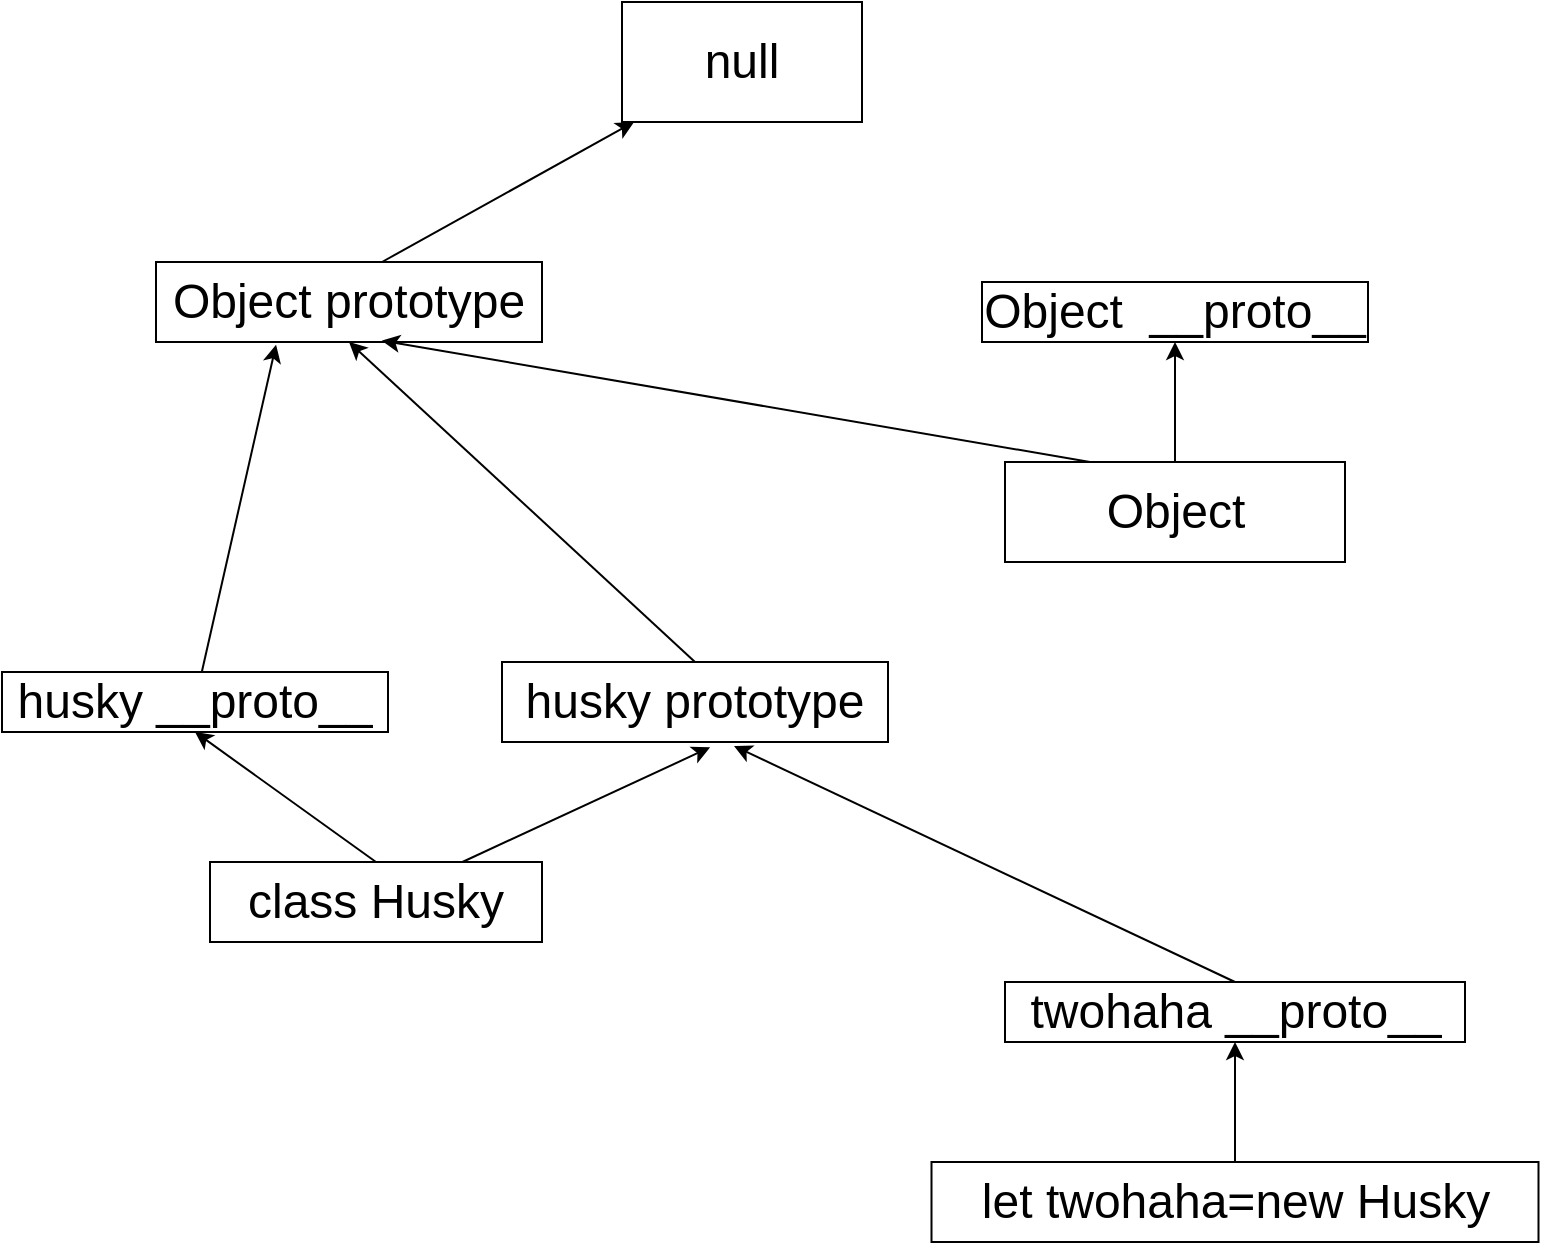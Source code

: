 <mxfile version="13.1.3">
    <diagram id="6hGFLwfOUW9BJ-s0fimq" name="Page-1">
        <mxGraphModel dx="1105" dy="792" grid="1" gridSize="10" guides="1" tooltips="1" connect="1" arrows="1" fold="1" page="1" pageScale="1" pageWidth="827" pageHeight="1169" math="0" shadow="0">
            <root>
                <mxCell id="0"/>
                <mxCell id="1" parent="0"/>
                <mxCell id="2" value="&lt;span style=&quot;font-size: 24px&quot;&gt;class Husky&lt;/span&gt;" style="rounded=0;whiteSpace=wrap;html=1;" vertex="1" parent="1">
                    <mxGeometry x="124" y="490" width="166" height="40" as="geometry"/>
                </mxCell>
                <mxCell id="3" value="&lt;font style=&quot;font-size: 24px&quot;&gt;husky __proto__&lt;/font&gt;" style="rounded=0;whiteSpace=wrap;html=1;" vertex="1" parent="1">
                    <mxGeometry x="20" y="395" width="193" height="30" as="geometry"/>
                </mxCell>
                <mxCell id="4" value="" style="endArrow=classic;html=1;exitX=0.5;exitY=0;exitDx=0;exitDy=0;entryX=0.5;entryY=1;entryDx=0;entryDy=0;" edge="1" parent="1" source="2" target="3">
                    <mxGeometry width="50" height="50" relative="1" as="geometry">
                        <mxPoint x="230" y="470" as="sourcePoint"/>
                        <mxPoint x="280" y="420" as="targetPoint"/>
                    </mxGeometry>
                </mxCell>
                <mxCell id="5" value="&lt;font style=&quot;font-size: 24px&quot;&gt;husky prototype&lt;/font&gt;" style="rounded=0;whiteSpace=wrap;html=1;" vertex="1" parent="1">
                    <mxGeometry x="270" y="390" width="193" height="40" as="geometry"/>
                </mxCell>
                <mxCell id="6" value="" style="endArrow=classic;html=1;entryX=0.539;entryY=1.067;entryDx=0;entryDy=0;entryPerimeter=0;" edge="1" parent="1" source="2" target="5">
                    <mxGeometry width="50" height="50" relative="1" as="geometry">
                        <mxPoint x="240" y="540" as="sourcePoint"/>
                        <mxPoint x="290" y="490" as="targetPoint"/>
                    </mxGeometry>
                </mxCell>
                <mxCell id="8" value="&lt;font style=&quot;font-size: 24px&quot;&gt;let twohaha=new Husky&lt;/font&gt;" style="rounded=0;whiteSpace=wrap;html=1;" vertex="1" parent="1">
                    <mxGeometry x="484.75" y="640" width="303.5" height="40" as="geometry"/>
                </mxCell>
                <mxCell id="9" value="&lt;font style=&quot;font-size: 24px&quot;&gt;twohaha __proto__&lt;/font&gt;" style="rounded=0;whiteSpace=wrap;html=1;" vertex="1" parent="1">
                    <mxGeometry x="521.5" y="550" width="230" height="30" as="geometry"/>
                </mxCell>
                <mxCell id="10" value="" style="endArrow=classic;html=1;entryX=0.5;entryY=1;entryDx=0;entryDy=0;" edge="1" parent="1" source="8" target="9">
                    <mxGeometry width="50" height="50" relative="1" as="geometry">
                        <mxPoint x="390" y="420" as="sourcePoint"/>
                        <mxPoint x="440" y="370" as="targetPoint"/>
                    </mxGeometry>
                </mxCell>
                <mxCell id="12" value="" style="endArrow=classic;html=1;entryX=0.601;entryY=1.05;entryDx=0;entryDy=0;entryPerimeter=0;exitX=0.5;exitY=0;exitDx=0;exitDy=0;" edge="1" parent="1" source="9" target="5">
                    <mxGeometry width="50" height="50" relative="1" as="geometry">
                        <mxPoint x="630" y="600" as="sourcePoint"/>
                        <mxPoint x="520" y="440" as="targetPoint"/>
                    </mxGeometry>
                </mxCell>
                <mxCell id="13" value="&lt;font style=&quot;font-size: 24px&quot;&gt;Object&lt;/font&gt;" style="rounded=0;whiteSpace=wrap;html=1;" vertex="1" parent="1">
                    <mxGeometry x="521.5" y="290" width="170" height="50" as="geometry"/>
                </mxCell>
                <mxCell id="14" value="&lt;font style=&quot;font-size: 24px&quot;&gt;Object&amp;nbsp;&amp;nbsp;__proto__&lt;/font&gt;" style="rounded=0;whiteSpace=wrap;html=1;" vertex="1" parent="1">
                    <mxGeometry x="510" y="200" width="193" height="30" as="geometry"/>
                </mxCell>
                <mxCell id="15" value="&lt;font style=&quot;font-size: 24px&quot;&gt;Object prototype&lt;/font&gt;" style="rounded=0;whiteSpace=wrap;html=1;" vertex="1" parent="1">
                    <mxGeometry x="97" y="190" width="193" height="40" as="geometry"/>
                </mxCell>
                <mxCell id="16" value="" style="endArrow=classic;html=1;entryX=0.5;entryY=1;entryDx=0;entryDy=0;exitX=0.5;exitY=0;exitDx=0;exitDy=0;" edge="1" parent="1" source="13" target="14">
                    <mxGeometry width="50" height="50" relative="1" as="geometry">
                        <mxPoint x="360" y="520" as="sourcePoint"/>
                        <mxPoint x="410" y="470" as="targetPoint"/>
                    </mxGeometry>
                </mxCell>
                <mxCell id="17" value="" style="endArrow=classic;html=1;entryX=0.585;entryY=0.983;entryDx=0;entryDy=0;entryPerimeter=0;exitX=0.25;exitY=0;exitDx=0;exitDy=0;" edge="1" parent="1" source="13" target="15">
                    <mxGeometry width="50" height="50" relative="1" as="geometry">
                        <mxPoint x="360" y="520" as="sourcePoint"/>
                        <mxPoint x="410" y="470" as="targetPoint"/>
                    </mxGeometry>
                </mxCell>
                <mxCell id="18" value="" style="endArrow=classic;html=1;entryX=0.311;entryY=1.033;entryDx=0;entryDy=0;entryPerimeter=0;" edge="1" parent="1" source="3" target="15">
                    <mxGeometry width="50" height="50" relative="1" as="geometry">
                        <mxPoint x="360" y="520" as="sourcePoint"/>
                        <mxPoint x="410" y="470" as="targetPoint"/>
                    </mxGeometry>
                </mxCell>
                <mxCell id="19" value="" style="endArrow=classic;html=1;entryX=0.5;entryY=1;entryDx=0;entryDy=0;exitX=0.5;exitY=0;exitDx=0;exitDy=0;" edge="1" parent="1" source="5" target="15">
                    <mxGeometry width="50" height="50" relative="1" as="geometry">
                        <mxPoint x="360" y="520" as="sourcePoint"/>
                        <mxPoint x="410" y="470" as="targetPoint"/>
                    </mxGeometry>
                </mxCell>
                <mxCell id="20" value="&lt;font style=&quot;font-size: 24px&quot;&gt;null&lt;/font&gt;" style="rounded=0;whiteSpace=wrap;html=1;" vertex="1" parent="1">
                    <mxGeometry x="330" y="60" width="120" height="60" as="geometry"/>
                </mxCell>
                <mxCell id="21" value="" style="endArrow=classic;html=1;" edge="1" parent="1" target="20">
                    <mxGeometry width="50" height="50" relative="1" as="geometry">
                        <mxPoint x="210" y="190" as="sourcePoint"/>
                        <mxPoint x="260" y="140" as="targetPoint"/>
                    </mxGeometry>
                </mxCell>
            </root>
        </mxGraphModel>
    </diagram>
</mxfile>